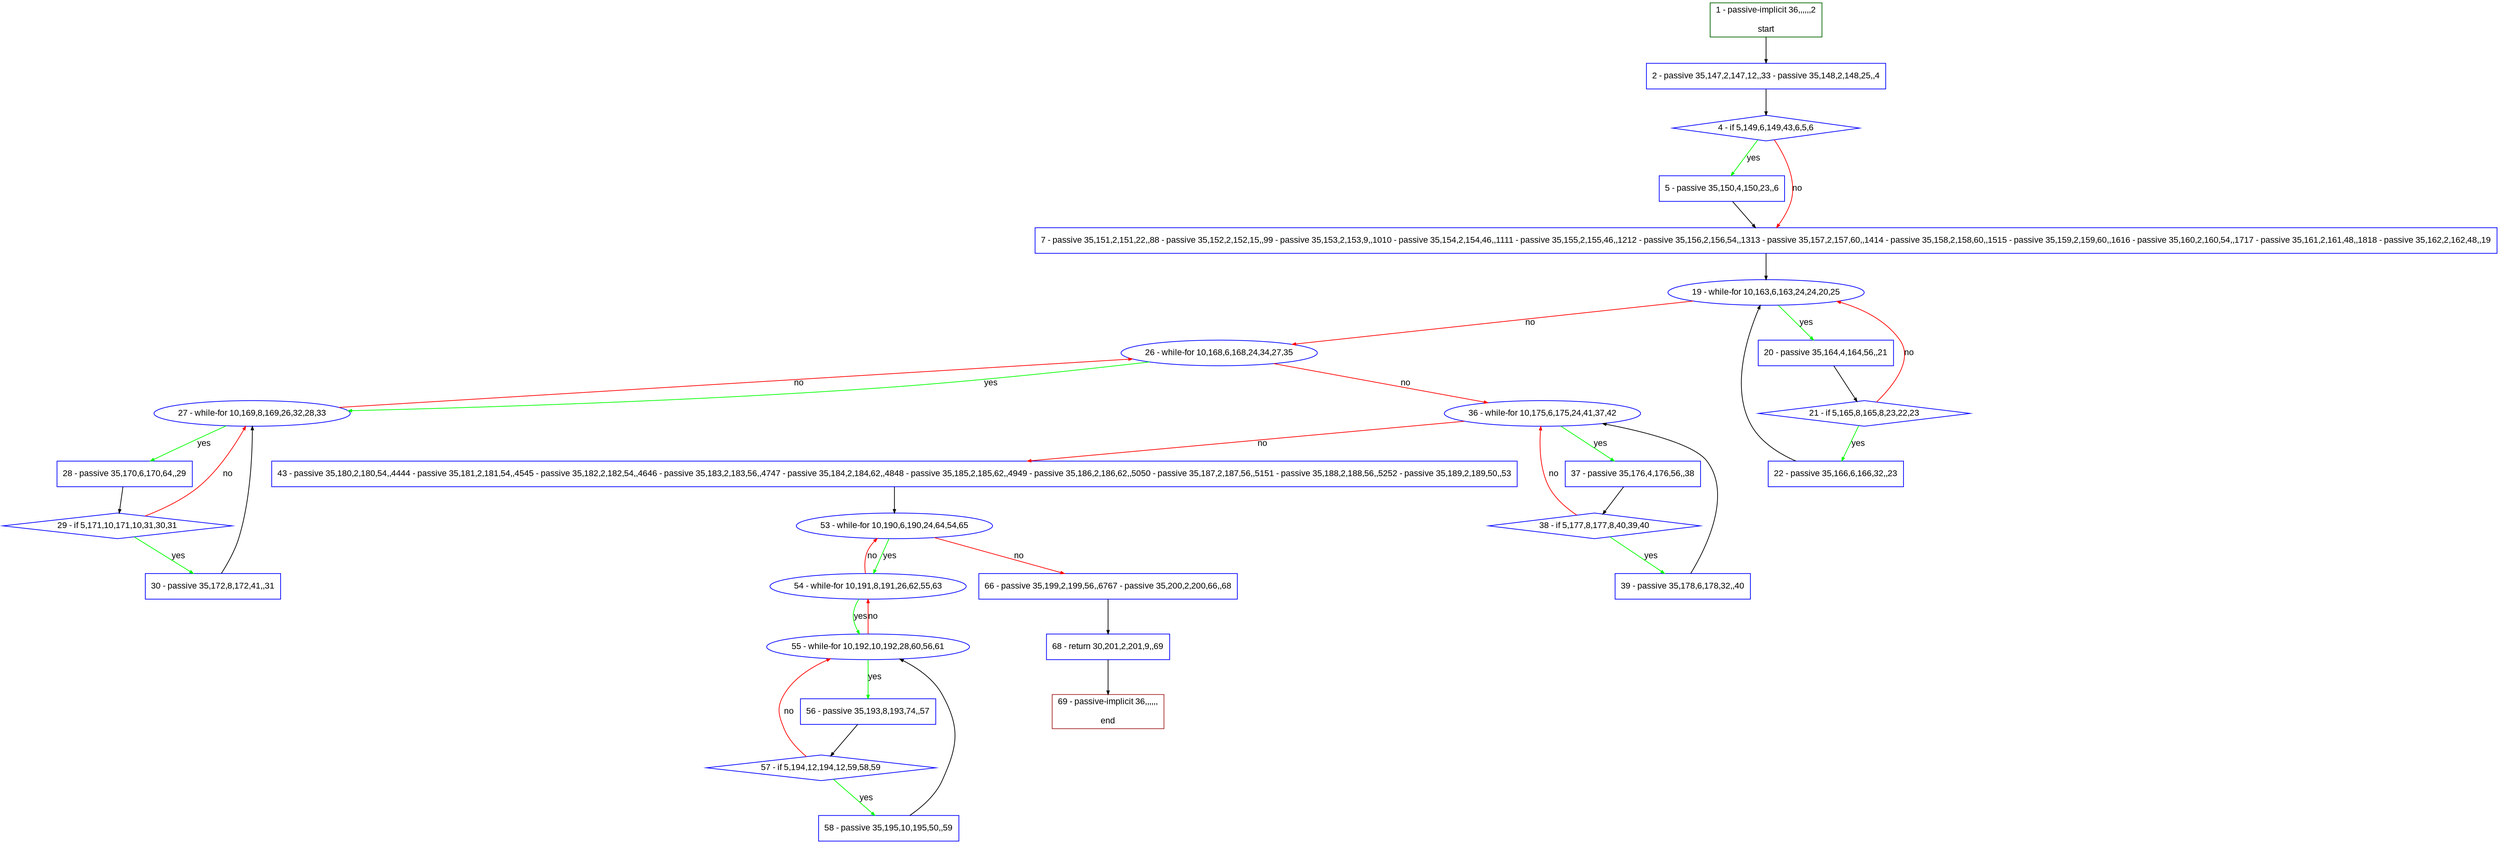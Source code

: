 digraph "" {
  graph [pack="true", label="", fontsize="12", packmode="clust", fontname="Arial", fillcolor="#FFFFCC", bgcolor="white", style="rounded,filled", compound="true"];
  node [node_initialized="no", label="", color="grey", fontsize="12", fillcolor="white", fontname="Arial", style="filled", shape="rectangle", compound="true", fixedsize="false"];
  edge [fontcolor="black", arrowhead="normal", arrowtail="none", arrowsize="0.5", ltail="", label="", color="black", fontsize="12", lhead="", fontname="Arial", dir="forward", compound="true"];
  __N1 [label="2 - passive 35,147,2,147,12,,33 - passive 35,148,2,148,25,,4", color="#0000ff", fillcolor="#ffffff", style="filled", shape="box"];
  __N2 [label="1 - passive-implicit 36,,,,,,2\n\nstart", color="#006400", fillcolor="#ffffff", style="filled", shape="box"];
  __N3 [label="4 - if 5,149,6,149,43,6,5,6", color="#0000ff", fillcolor="#ffffff", style="filled", shape="diamond"];
  __N4 [label="5 - passive 35,150,4,150,23,,6", color="#0000ff", fillcolor="#ffffff", style="filled", shape="box"];
  __N5 [label="7 - passive 35,151,2,151,22,,88 - passive 35,152,2,152,15,,99 - passive 35,153,2,153,9,,1010 - passive 35,154,2,154,46,,1111 - passive 35,155,2,155,46,,1212 - passive 35,156,2,156,54,,1313 - passive 35,157,2,157,60,,1414 - passive 35,158,2,158,60,,1515 - passive 35,159,2,159,60,,1616 - passive 35,160,2,160,54,,1717 - passive 35,161,2,161,48,,1818 - passive 35,162,2,162,48,,19", color="#0000ff", fillcolor="#ffffff", style="filled", shape="box"];
  __N6 [label="19 - while-for 10,163,6,163,24,24,20,25", color="#0000ff", fillcolor="#ffffff", style="filled", shape="oval"];
  __N7 [label="20 - passive 35,164,4,164,56,,21", color="#0000ff", fillcolor="#ffffff", style="filled", shape="box"];
  __N8 [label="26 - while-for 10,168,6,168,24,34,27,35", color="#0000ff", fillcolor="#ffffff", style="filled", shape="oval"];
  __N9 [label="21 - if 5,165,8,165,8,23,22,23", color="#0000ff", fillcolor="#ffffff", style="filled", shape="diamond"];
  __N10 [label="22 - passive 35,166,6,166,32,,23", color="#0000ff", fillcolor="#ffffff", style="filled", shape="box"];
  __N11 [label="27 - while-for 10,169,8,169,26,32,28,33", color="#0000ff", fillcolor="#ffffff", style="filled", shape="oval"];
  __N12 [label="36 - while-for 10,175,6,175,24,41,37,42", color="#0000ff", fillcolor="#ffffff", style="filled", shape="oval"];
  __N13 [label="28 - passive 35,170,6,170,64,,29", color="#0000ff", fillcolor="#ffffff", style="filled", shape="box"];
  __N14 [label="29 - if 5,171,10,171,10,31,30,31", color="#0000ff", fillcolor="#ffffff", style="filled", shape="diamond"];
  __N15 [label="30 - passive 35,172,8,172,41,,31", color="#0000ff", fillcolor="#ffffff", style="filled", shape="box"];
  __N16 [label="37 - passive 35,176,4,176,56,,38", color="#0000ff", fillcolor="#ffffff", style="filled", shape="box"];
  __N17 [label="43 - passive 35,180,2,180,54,,4444 - passive 35,181,2,181,54,,4545 - passive 35,182,2,182,54,,4646 - passive 35,183,2,183,56,,4747 - passive 35,184,2,184,62,,4848 - passive 35,185,2,185,62,,4949 - passive 35,186,2,186,62,,5050 - passive 35,187,2,187,56,,5151 - passive 35,188,2,188,56,,5252 - passive 35,189,2,189,50,,53", color="#0000ff", fillcolor="#ffffff", style="filled", shape="box"];
  __N18 [label="38 - if 5,177,8,177,8,40,39,40", color="#0000ff", fillcolor="#ffffff", style="filled", shape="diamond"];
  __N19 [label="39 - passive 35,178,6,178,32,,40", color="#0000ff", fillcolor="#ffffff", style="filled", shape="box"];
  __N20 [label="53 - while-for 10,190,6,190,24,64,54,65", color="#0000ff", fillcolor="#ffffff", style="filled", shape="oval"];
  __N21 [label="54 - while-for 10,191,8,191,26,62,55,63", color="#0000ff", fillcolor="#ffffff", style="filled", shape="oval"];
  __N22 [label="66 - passive 35,199,2,199,56,,6767 - passive 35,200,2,200,66,,68", color="#0000ff", fillcolor="#ffffff", style="filled", shape="box"];
  __N23 [label="55 - while-for 10,192,10,192,28,60,56,61", color="#0000ff", fillcolor="#ffffff", style="filled", shape="oval"];
  __N24 [label="56 - passive 35,193,8,193,74,,57", color="#0000ff", fillcolor="#ffffff", style="filled", shape="box"];
  __N25 [label="57 - if 5,194,12,194,12,59,58,59", color="#0000ff", fillcolor="#ffffff", style="filled", shape="diamond"];
  __N26 [label="58 - passive 35,195,10,195,50,,59", color="#0000ff", fillcolor="#ffffff", style="filled", shape="box"];
  __N27 [label="68 - return 30,201,2,201,9,,69", color="#0000ff", fillcolor="#ffffff", style="filled", shape="box"];
  __N28 [label="69 - passive-implicit 36,,,,,,\n\nend", color="#a52a2a", fillcolor="#ffffff", style="filled", shape="box"];
  __N2 -> __N1 [arrowhead="normal", arrowtail="none", color="#000000", label="", dir="forward"];
  __N1 -> __N3 [arrowhead="normal", arrowtail="none", color="#000000", label="", dir="forward"];
  __N3 -> __N4 [arrowhead="normal", arrowtail="none", color="#00ff00", label="yes", dir="forward"];
  __N3 -> __N5 [arrowhead="normal", arrowtail="none", color="#ff0000", label="no", dir="forward"];
  __N4 -> __N5 [arrowhead="normal", arrowtail="none", color="#000000", label="", dir="forward"];
  __N5 -> __N6 [arrowhead="normal", arrowtail="none", color="#000000", label="", dir="forward"];
  __N6 -> __N7 [arrowhead="normal", arrowtail="none", color="#00ff00", label="yes", dir="forward"];
  __N6 -> __N8 [arrowhead="normal", arrowtail="none", color="#ff0000", label="no", dir="forward"];
  __N7 -> __N9 [arrowhead="normal", arrowtail="none", color="#000000", label="", dir="forward"];
  __N9 -> __N6 [arrowhead="normal", arrowtail="none", color="#ff0000", label="no", dir="forward"];
  __N9 -> __N10 [arrowhead="normal", arrowtail="none", color="#00ff00", label="yes", dir="forward"];
  __N10 -> __N6 [arrowhead="normal", arrowtail="none", color="#000000", label="", dir="forward"];
  __N8 -> __N11 [arrowhead="normal", arrowtail="none", color="#00ff00", label="yes", dir="forward"];
  __N11 -> __N8 [arrowhead="normal", arrowtail="none", color="#ff0000", label="no", dir="forward"];
  __N8 -> __N12 [arrowhead="normal", arrowtail="none", color="#ff0000", label="no", dir="forward"];
  __N11 -> __N13 [arrowhead="normal", arrowtail="none", color="#00ff00", label="yes", dir="forward"];
  __N13 -> __N14 [arrowhead="normal", arrowtail="none", color="#000000", label="", dir="forward"];
  __N14 -> __N11 [arrowhead="normal", arrowtail="none", color="#ff0000", label="no", dir="forward"];
  __N14 -> __N15 [arrowhead="normal", arrowtail="none", color="#00ff00", label="yes", dir="forward"];
  __N15 -> __N11 [arrowhead="normal", arrowtail="none", color="#000000", label="", dir="forward"];
  __N12 -> __N16 [arrowhead="normal", arrowtail="none", color="#00ff00", label="yes", dir="forward"];
  __N12 -> __N17 [arrowhead="normal", arrowtail="none", color="#ff0000", label="no", dir="forward"];
  __N16 -> __N18 [arrowhead="normal", arrowtail="none", color="#000000", label="", dir="forward"];
  __N18 -> __N12 [arrowhead="normal", arrowtail="none", color="#ff0000", label="no", dir="forward"];
  __N18 -> __N19 [arrowhead="normal", arrowtail="none", color="#00ff00", label="yes", dir="forward"];
  __N19 -> __N12 [arrowhead="normal", arrowtail="none", color="#000000", label="", dir="forward"];
  __N17 -> __N20 [arrowhead="normal", arrowtail="none", color="#000000", label="", dir="forward"];
  __N20 -> __N21 [arrowhead="normal", arrowtail="none", color="#00ff00", label="yes", dir="forward"];
  __N21 -> __N20 [arrowhead="normal", arrowtail="none", color="#ff0000", label="no", dir="forward"];
  __N20 -> __N22 [arrowhead="normal", arrowtail="none", color="#ff0000", label="no", dir="forward"];
  __N21 -> __N23 [arrowhead="normal", arrowtail="none", color="#00ff00", label="yes", dir="forward"];
  __N23 -> __N21 [arrowhead="normal", arrowtail="none", color="#ff0000", label="no", dir="forward"];
  __N23 -> __N24 [arrowhead="normal", arrowtail="none", color="#00ff00", label="yes", dir="forward"];
  __N24 -> __N25 [arrowhead="normal", arrowtail="none", color="#000000", label="", dir="forward"];
  __N25 -> __N23 [arrowhead="normal", arrowtail="none", color="#ff0000", label="no", dir="forward"];
  __N25 -> __N26 [arrowhead="normal", arrowtail="none", color="#00ff00", label="yes", dir="forward"];
  __N26 -> __N23 [arrowhead="normal", arrowtail="none", color="#000000", label="", dir="forward"];
  __N22 -> __N27 [arrowhead="normal", arrowtail="none", color="#000000", label="", dir="forward"];
  __N27 -> __N28 [arrowhead="normal", arrowtail="none", color="#000000", label="", dir="forward"];
}
